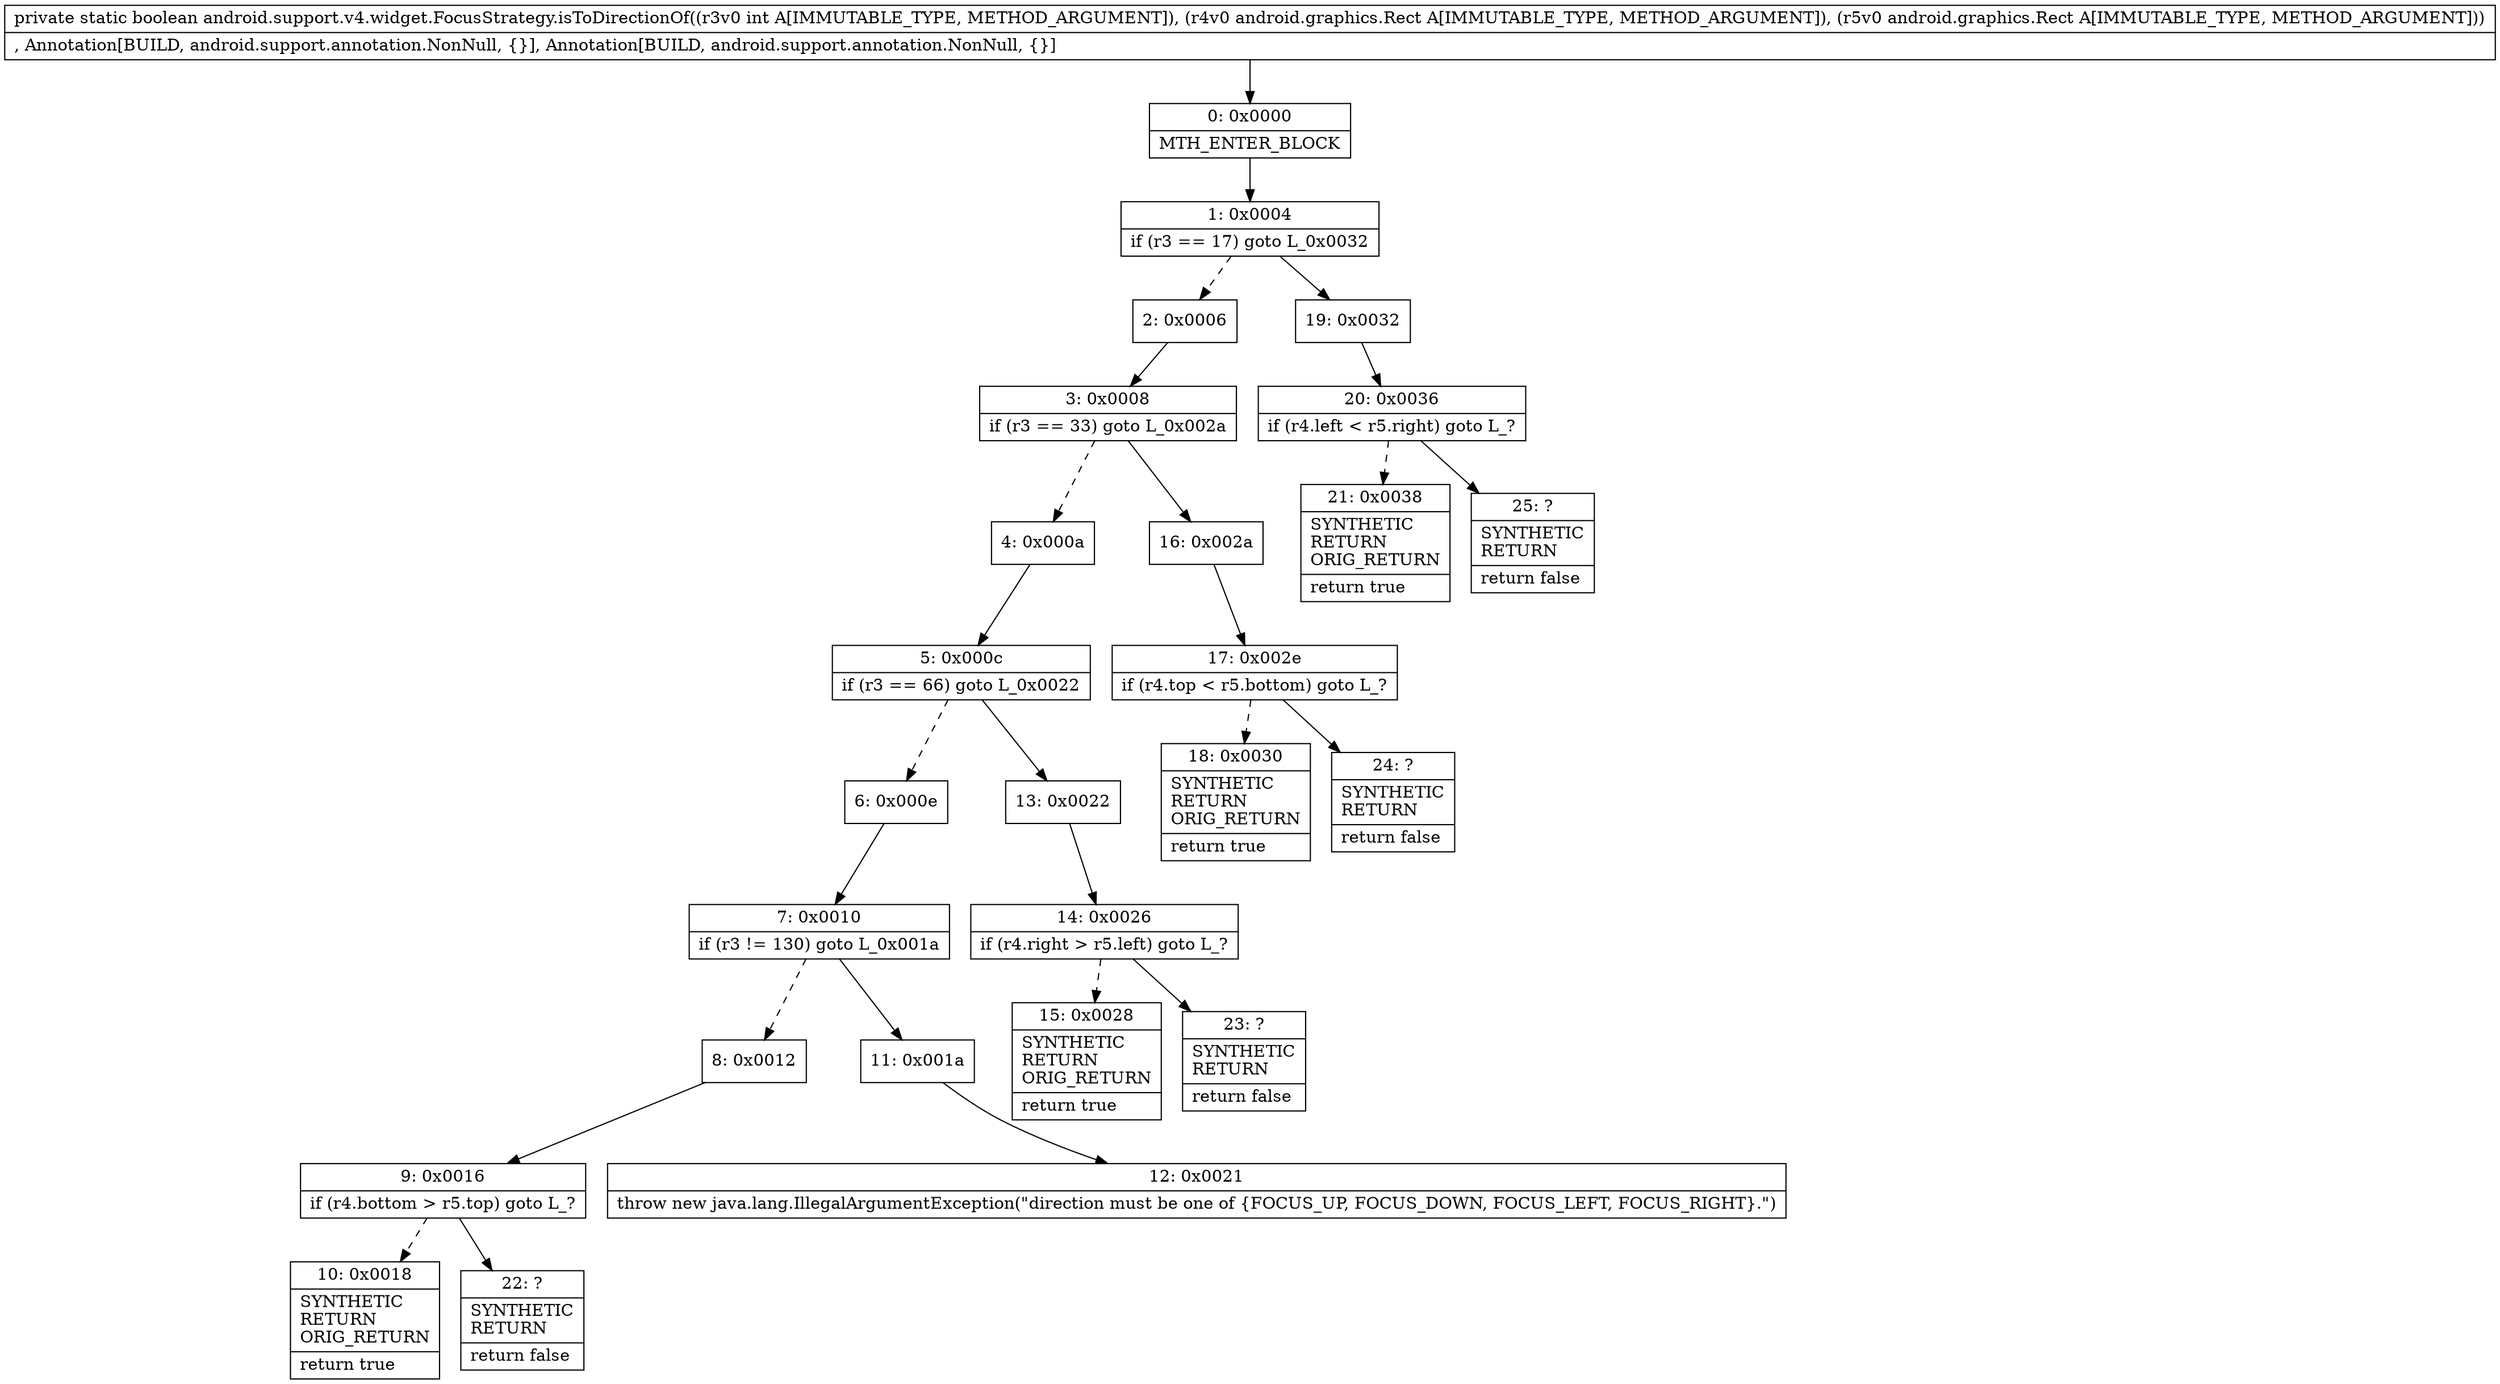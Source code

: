 digraph "CFG forandroid.support.v4.widget.FocusStrategy.isToDirectionOf(ILandroid\/graphics\/Rect;Landroid\/graphics\/Rect;)Z" {
Node_0 [shape=record,label="{0\:\ 0x0000|MTH_ENTER_BLOCK\l}"];
Node_1 [shape=record,label="{1\:\ 0x0004|if (r3 == 17) goto L_0x0032\l}"];
Node_2 [shape=record,label="{2\:\ 0x0006}"];
Node_3 [shape=record,label="{3\:\ 0x0008|if (r3 == 33) goto L_0x002a\l}"];
Node_4 [shape=record,label="{4\:\ 0x000a}"];
Node_5 [shape=record,label="{5\:\ 0x000c|if (r3 == 66) goto L_0x0022\l}"];
Node_6 [shape=record,label="{6\:\ 0x000e}"];
Node_7 [shape=record,label="{7\:\ 0x0010|if (r3 != 130) goto L_0x001a\l}"];
Node_8 [shape=record,label="{8\:\ 0x0012}"];
Node_9 [shape=record,label="{9\:\ 0x0016|if (r4.bottom \> r5.top) goto L_?\l}"];
Node_10 [shape=record,label="{10\:\ 0x0018|SYNTHETIC\lRETURN\lORIG_RETURN\l|return true\l}"];
Node_11 [shape=record,label="{11\:\ 0x001a}"];
Node_12 [shape=record,label="{12\:\ 0x0021|throw new java.lang.IllegalArgumentException(\"direction must be one of \{FOCUS_UP, FOCUS_DOWN, FOCUS_LEFT, FOCUS_RIGHT\}.\")\l}"];
Node_13 [shape=record,label="{13\:\ 0x0022}"];
Node_14 [shape=record,label="{14\:\ 0x0026|if (r4.right \> r5.left) goto L_?\l}"];
Node_15 [shape=record,label="{15\:\ 0x0028|SYNTHETIC\lRETURN\lORIG_RETURN\l|return true\l}"];
Node_16 [shape=record,label="{16\:\ 0x002a}"];
Node_17 [shape=record,label="{17\:\ 0x002e|if (r4.top \< r5.bottom) goto L_?\l}"];
Node_18 [shape=record,label="{18\:\ 0x0030|SYNTHETIC\lRETURN\lORIG_RETURN\l|return true\l}"];
Node_19 [shape=record,label="{19\:\ 0x0032}"];
Node_20 [shape=record,label="{20\:\ 0x0036|if (r4.left \< r5.right) goto L_?\l}"];
Node_21 [shape=record,label="{21\:\ 0x0038|SYNTHETIC\lRETURN\lORIG_RETURN\l|return true\l}"];
Node_22 [shape=record,label="{22\:\ ?|SYNTHETIC\lRETURN\l|return false\l}"];
Node_23 [shape=record,label="{23\:\ ?|SYNTHETIC\lRETURN\l|return false\l}"];
Node_24 [shape=record,label="{24\:\ ?|SYNTHETIC\lRETURN\l|return false\l}"];
Node_25 [shape=record,label="{25\:\ ?|SYNTHETIC\lRETURN\l|return false\l}"];
MethodNode[shape=record,label="{private static boolean android.support.v4.widget.FocusStrategy.isToDirectionOf((r3v0 int A[IMMUTABLE_TYPE, METHOD_ARGUMENT]), (r4v0 android.graphics.Rect A[IMMUTABLE_TYPE, METHOD_ARGUMENT]), (r5v0 android.graphics.Rect A[IMMUTABLE_TYPE, METHOD_ARGUMENT]))  | , Annotation[BUILD, android.support.annotation.NonNull, \{\}], Annotation[BUILD, android.support.annotation.NonNull, \{\}]\l}"];
MethodNode -> Node_0;
Node_0 -> Node_1;
Node_1 -> Node_2[style=dashed];
Node_1 -> Node_19;
Node_2 -> Node_3;
Node_3 -> Node_4[style=dashed];
Node_3 -> Node_16;
Node_4 -> Node_5;
Node_5 -> Node_6[style=dashed];
Node_5 -> Node_13;
Node_6 -> Node_7;
Node_7 -> Node_8[style=dashed];
Node_7 -> Node_11;
Node_8 -> Node_9;
Node_9 -> Node_10[style=dashed];
Node_9 -> Node_22;
Node_11 -> Node_12;
Node_13 -> Node_14;
Node_14 -> Node_15[style=dashed];
Node_14 -> Node_23;
Node_16 -> Node_17;
Node_17 -> Node_18[style=dashed];
Node_17 -> Node_24;
Node_19 -> Node_20;
Node_20 -> Node_21[style=dashed];
Node_20 -> Node_25;
}

